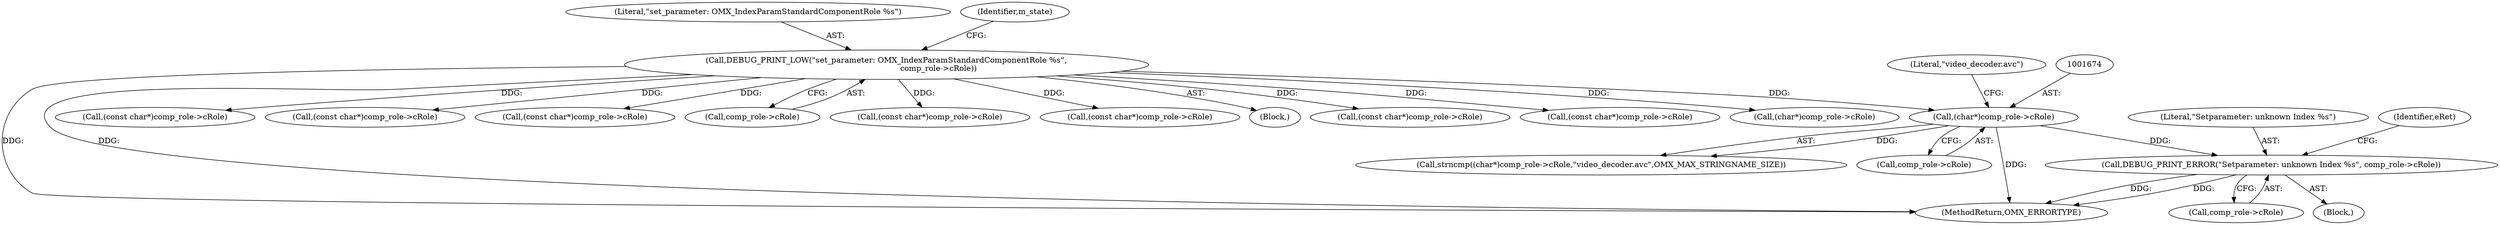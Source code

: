 digraph "0_Android_46e305be6e670a5a0041b0b4861122a0f1aabefa_2@pointer" {
"1001689" [label="(Call,DEBUG_PRINT_ERROR(\"Setparameter: unknown Index %s\", comp_role->cRole))"];
"1001673" [label="(Call,(char*)comp_role->cRole)"];
"1001637" [label="(Call,DEBUG_PRINT_LOW(\"set_parameter: OMX_IndexParamStandardComponentRole %s\",\n                                          comp_role->cRole))"];
"1001919" [label="(Call,(const char*)comp_role->cRole)"];
"1001675" [label="(Call,comp_role->cRole)"];
"1001710" [label="(Call,(char*)comp_role->cRole)"];
"1003102" [label="(MethodReturn,OMX_ERRORTYPE)"];
"1001690" [label="(Literal,\"Setparameter: unknown Index %s\")"];
"1002003" [label="(Call,(const char*)comp_role->cRole)"];
"1001747" [label="(Call,(const char*)comp_role->cRole)"];
"1001957" [label="(Call,(const char*)comp_role->cRole)"];
"1001638" [label="(Literal,\"set_parameter: OMX_IndexParamStandardComponentRole %s\")"];
"1001673" [label="(Call,(char*)comp_role->cRole)"];
"1001691" [label="(Call,comp_role->cRole)"];
"1001639" [label="(Call,comp_role->cRole)"];
"1001821" [label="(Call,(const char*)comp_role->cRole)"];
"1001784" [label="(Call,(const char*)comp_role->cRole)"];
"1001689" [label="(Call,DEBUG_PRINT_ERROR(\"Setparameter: unknown Index %s\", comp_role->cRole))"];
"1001678" [label="(Literal,\"video_decoder.avc\")"];
"1001627" [label="(Block,)"];
"1001688" [label="(Block,)"];
"1001874" [label="(Call,(const char*)comp_role->cRole)"];
"1001695" [label="(Identifier,eRet)"];
"1001637" [label="(Call,DEBUG_PRINT_LOW(\"set_parameter: OMX_IndexParamStandardComponentRole %s\",\n                                          comp_role->cRole))"];
"1001645" [label="(Identifier,m_state)"];
"1001672" [label="(Call,strncmp((char*)comp_role->cRole,\"video_decoder.avc\",OMX_MAX_STRINGNAME_SIZE))"];
"1001689" -> "1001688"  [label="AST: "];
"1001689" -> "1001691"  [label="CFG: "];
"1001690" -> "1001689"  [label="AST: "];
"1001691" -> "1001689"  [label="AST: "];
"1001695" -> "1001689"  [label="CFG: "];
"1001689" -> "1003102"  [label="DDG: "];
"1001689" -> "1003102"  [label="DDG: "];
"1001673" -> "1001689"  [label="DDG: "];
"1001673" -> "1001672"  [label="AST: "];
"1001673" -> "1001675"  [label="CFG: "];
"1001674" -> "1001673"  [label="AST: "];
"1001675" -> "1001673"  [label="AST: "];
"1001678" -> "1001673"  [label="CFG: "];
"1001673" -> "1003102"  [label="DDG: "];
"1001673" -> "1001672"  [label="DDG: "];
"1001637" -> "1001673"  [label="DDG: "];
"1001637" -> "1001627"  [label="AST: "];
"1001637" -> "1001639"  [label="CFG: "];
"1001638" -> "1001637"  [label="AST: "];
"1001639" -> "1001637"  [label="AST: "];
"1001645" -> "1001637"  [label="CFG: "];
"1001637" -> "1003102"  [label="DDG: "];
"1001637" -> "1003102"  [label="DDG: "];
"1001637" -> "1001710"  [label="DDG: "];
"1001637" -> "1001747"  [label="DDG: "];
"1001637" -> "1001784"  [label="DDG: "];
"1001637" -> "1001821"  [label="DDG: "];
"1001637" -> "1001874"  [label="DDG: "];
"1001637" -> "1001919"  [label="DDG: "];
"1001637" -> "1001957"  [label="DDG: "];
"1001637" -> "1002003"  [label="DDG: "];
}
